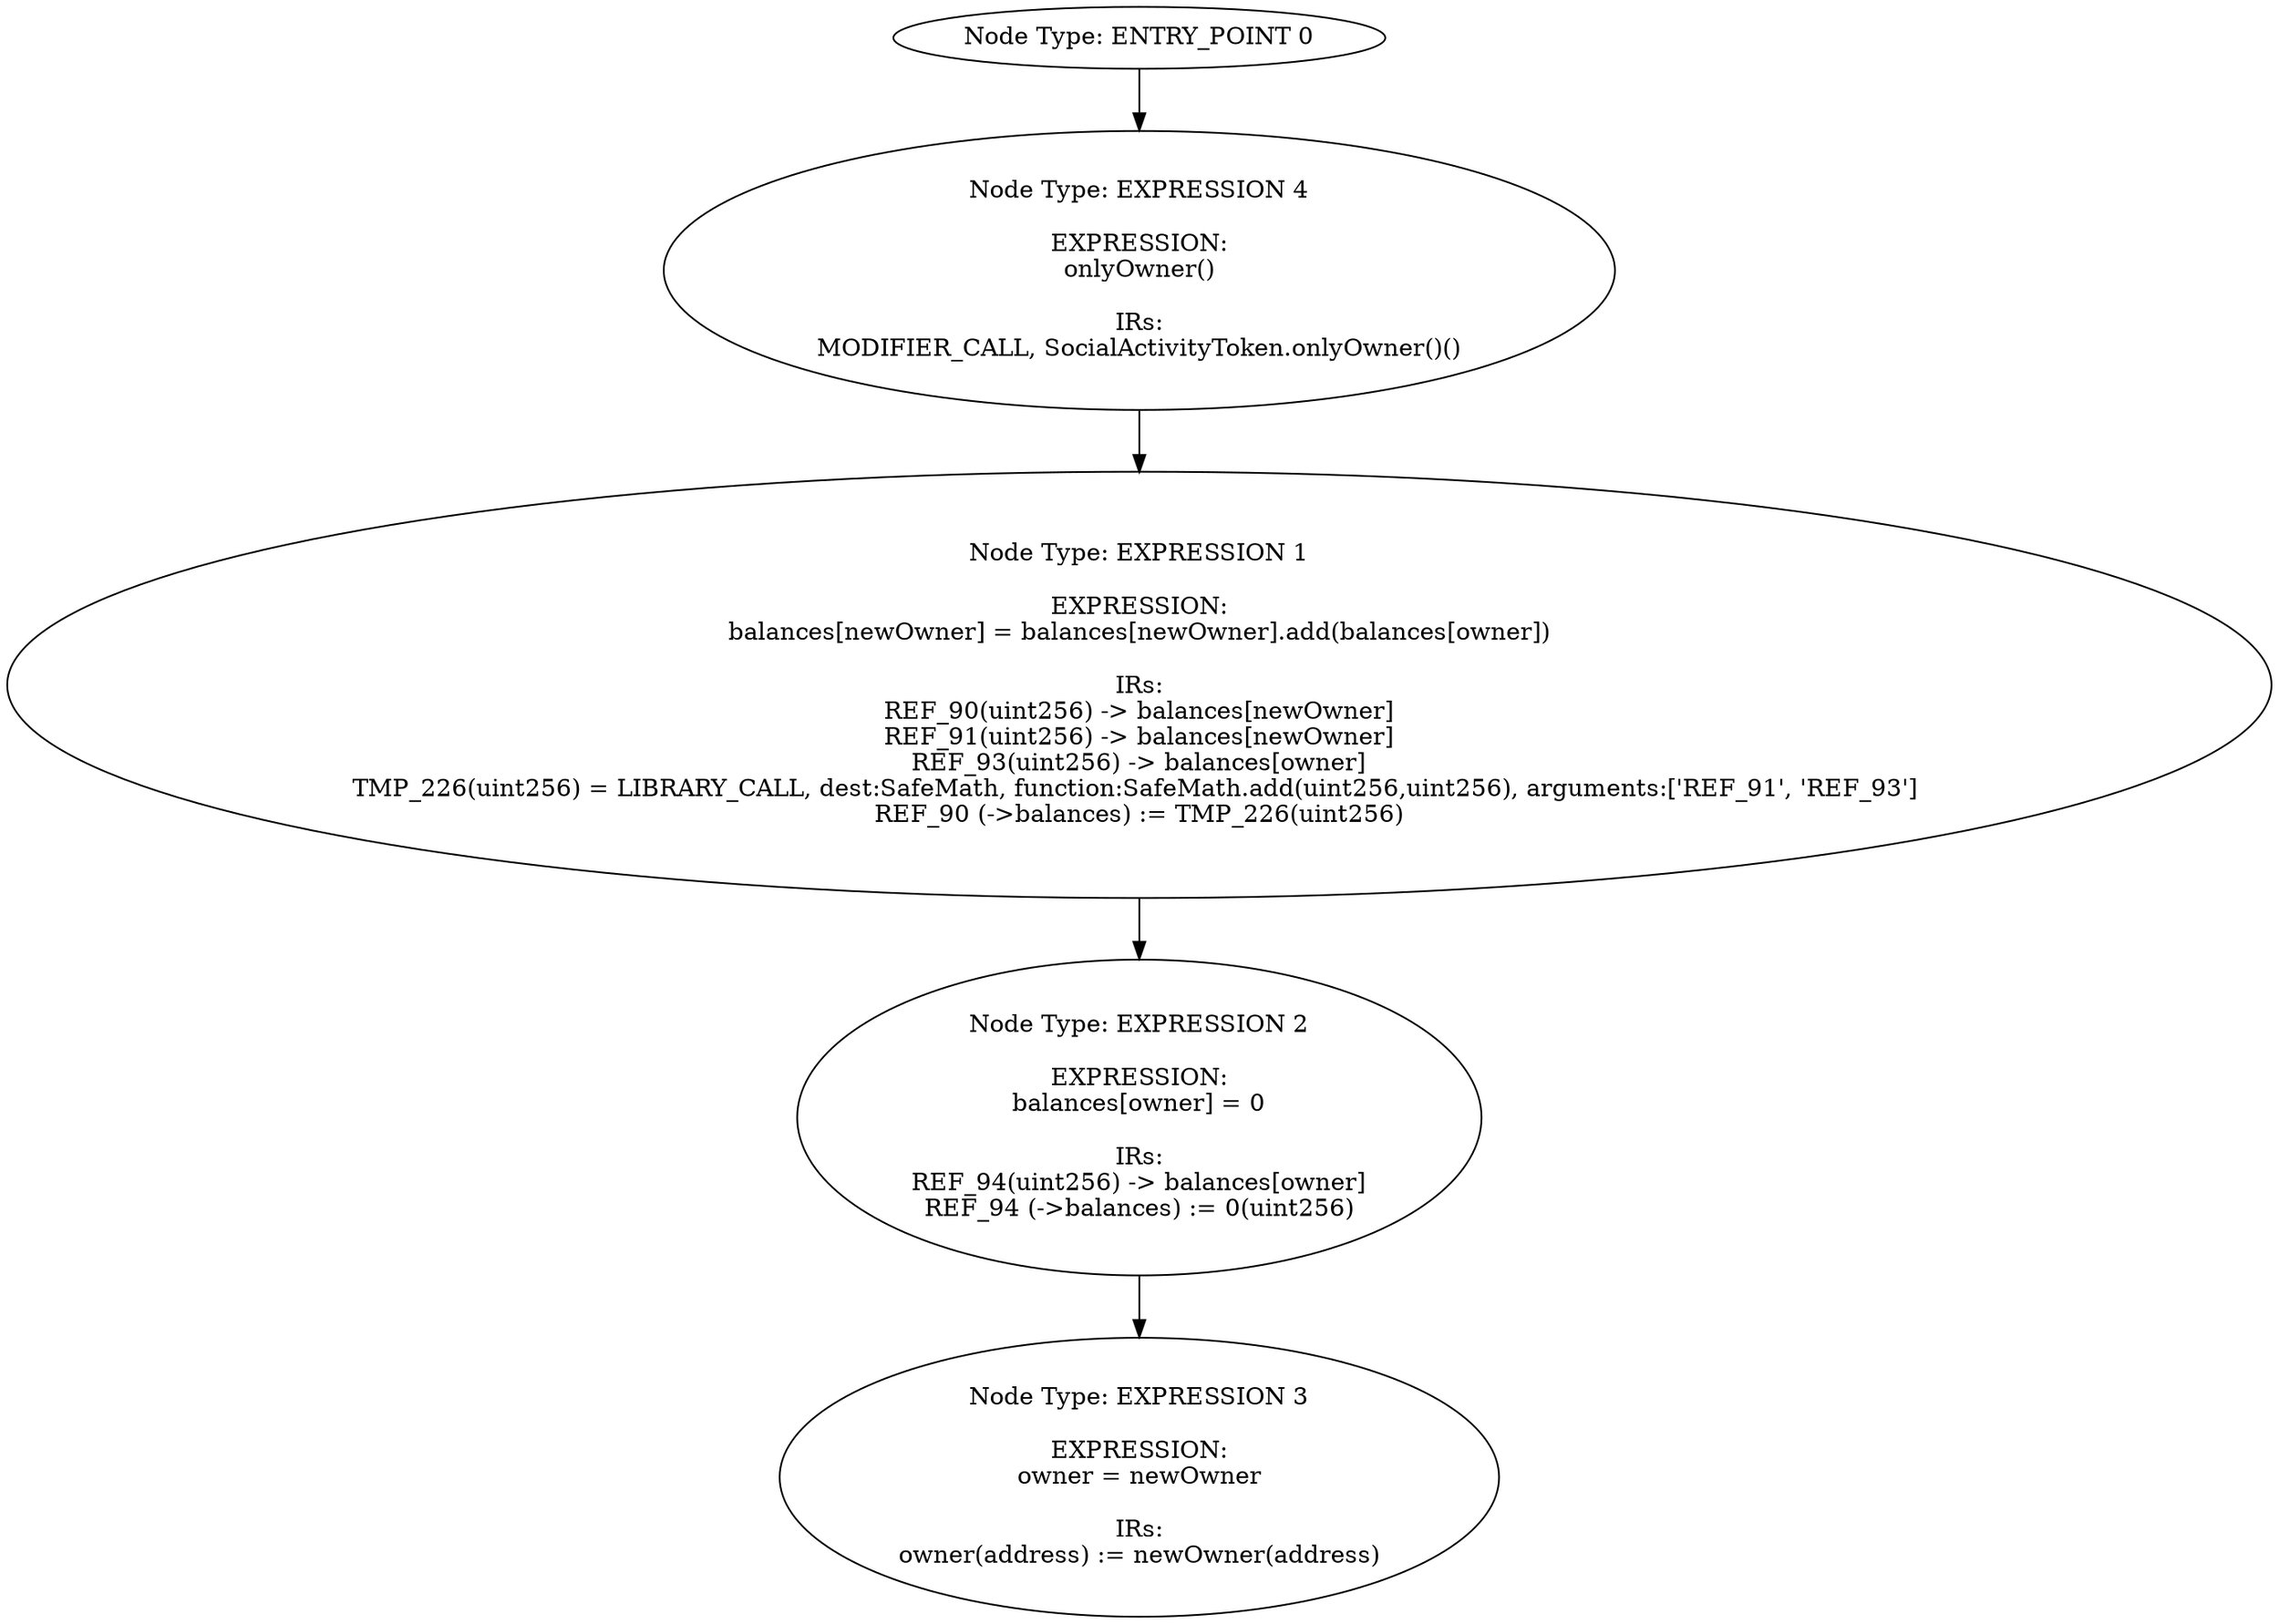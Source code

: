 digraph{
0[label="Node Type: ENTRY_POINT 0
"];
0->4;
1[label="Node Type: EXPRESSION 1

EXPRESSION:
balances[newOwner] = balances[newOwner].add(balances[owner])

IRs:
REF_90(uint256) -> balances[newOwner]
REF_91(uint256) -> balances[newOwner]
REF_93(uint256) -> balances[owner]
TMP_226(uint256) = LIBRARY_CALL, dest:SafeMath, function:SafeMath.add(uint256,uint256), arguments:['REF_91', 'REF_93'] 
REF_90 (->balances) := TMP_226(uint256)"];
1->2;
2[label="Node Type: EXPRESSION 2

EXPRESSION:
balances[owner] = 0

IRs:
REF_94(uint256) -> balances[owner]
REF_94 (->balances) := 0(uint256)"];
2->3;
3[label="Node Type: EXPRESSION 3

EXPRESSION:
owner = newOwner

IRs:
owner(address) := newOwner(address)"];
4[label="Node Type: EXPRESSION 4

EXPRESSION:
onlyOwner()

IRs:
MODIFIER_CALL, SocialActivityToken.onlyOwner()()"];
4->1;
}
